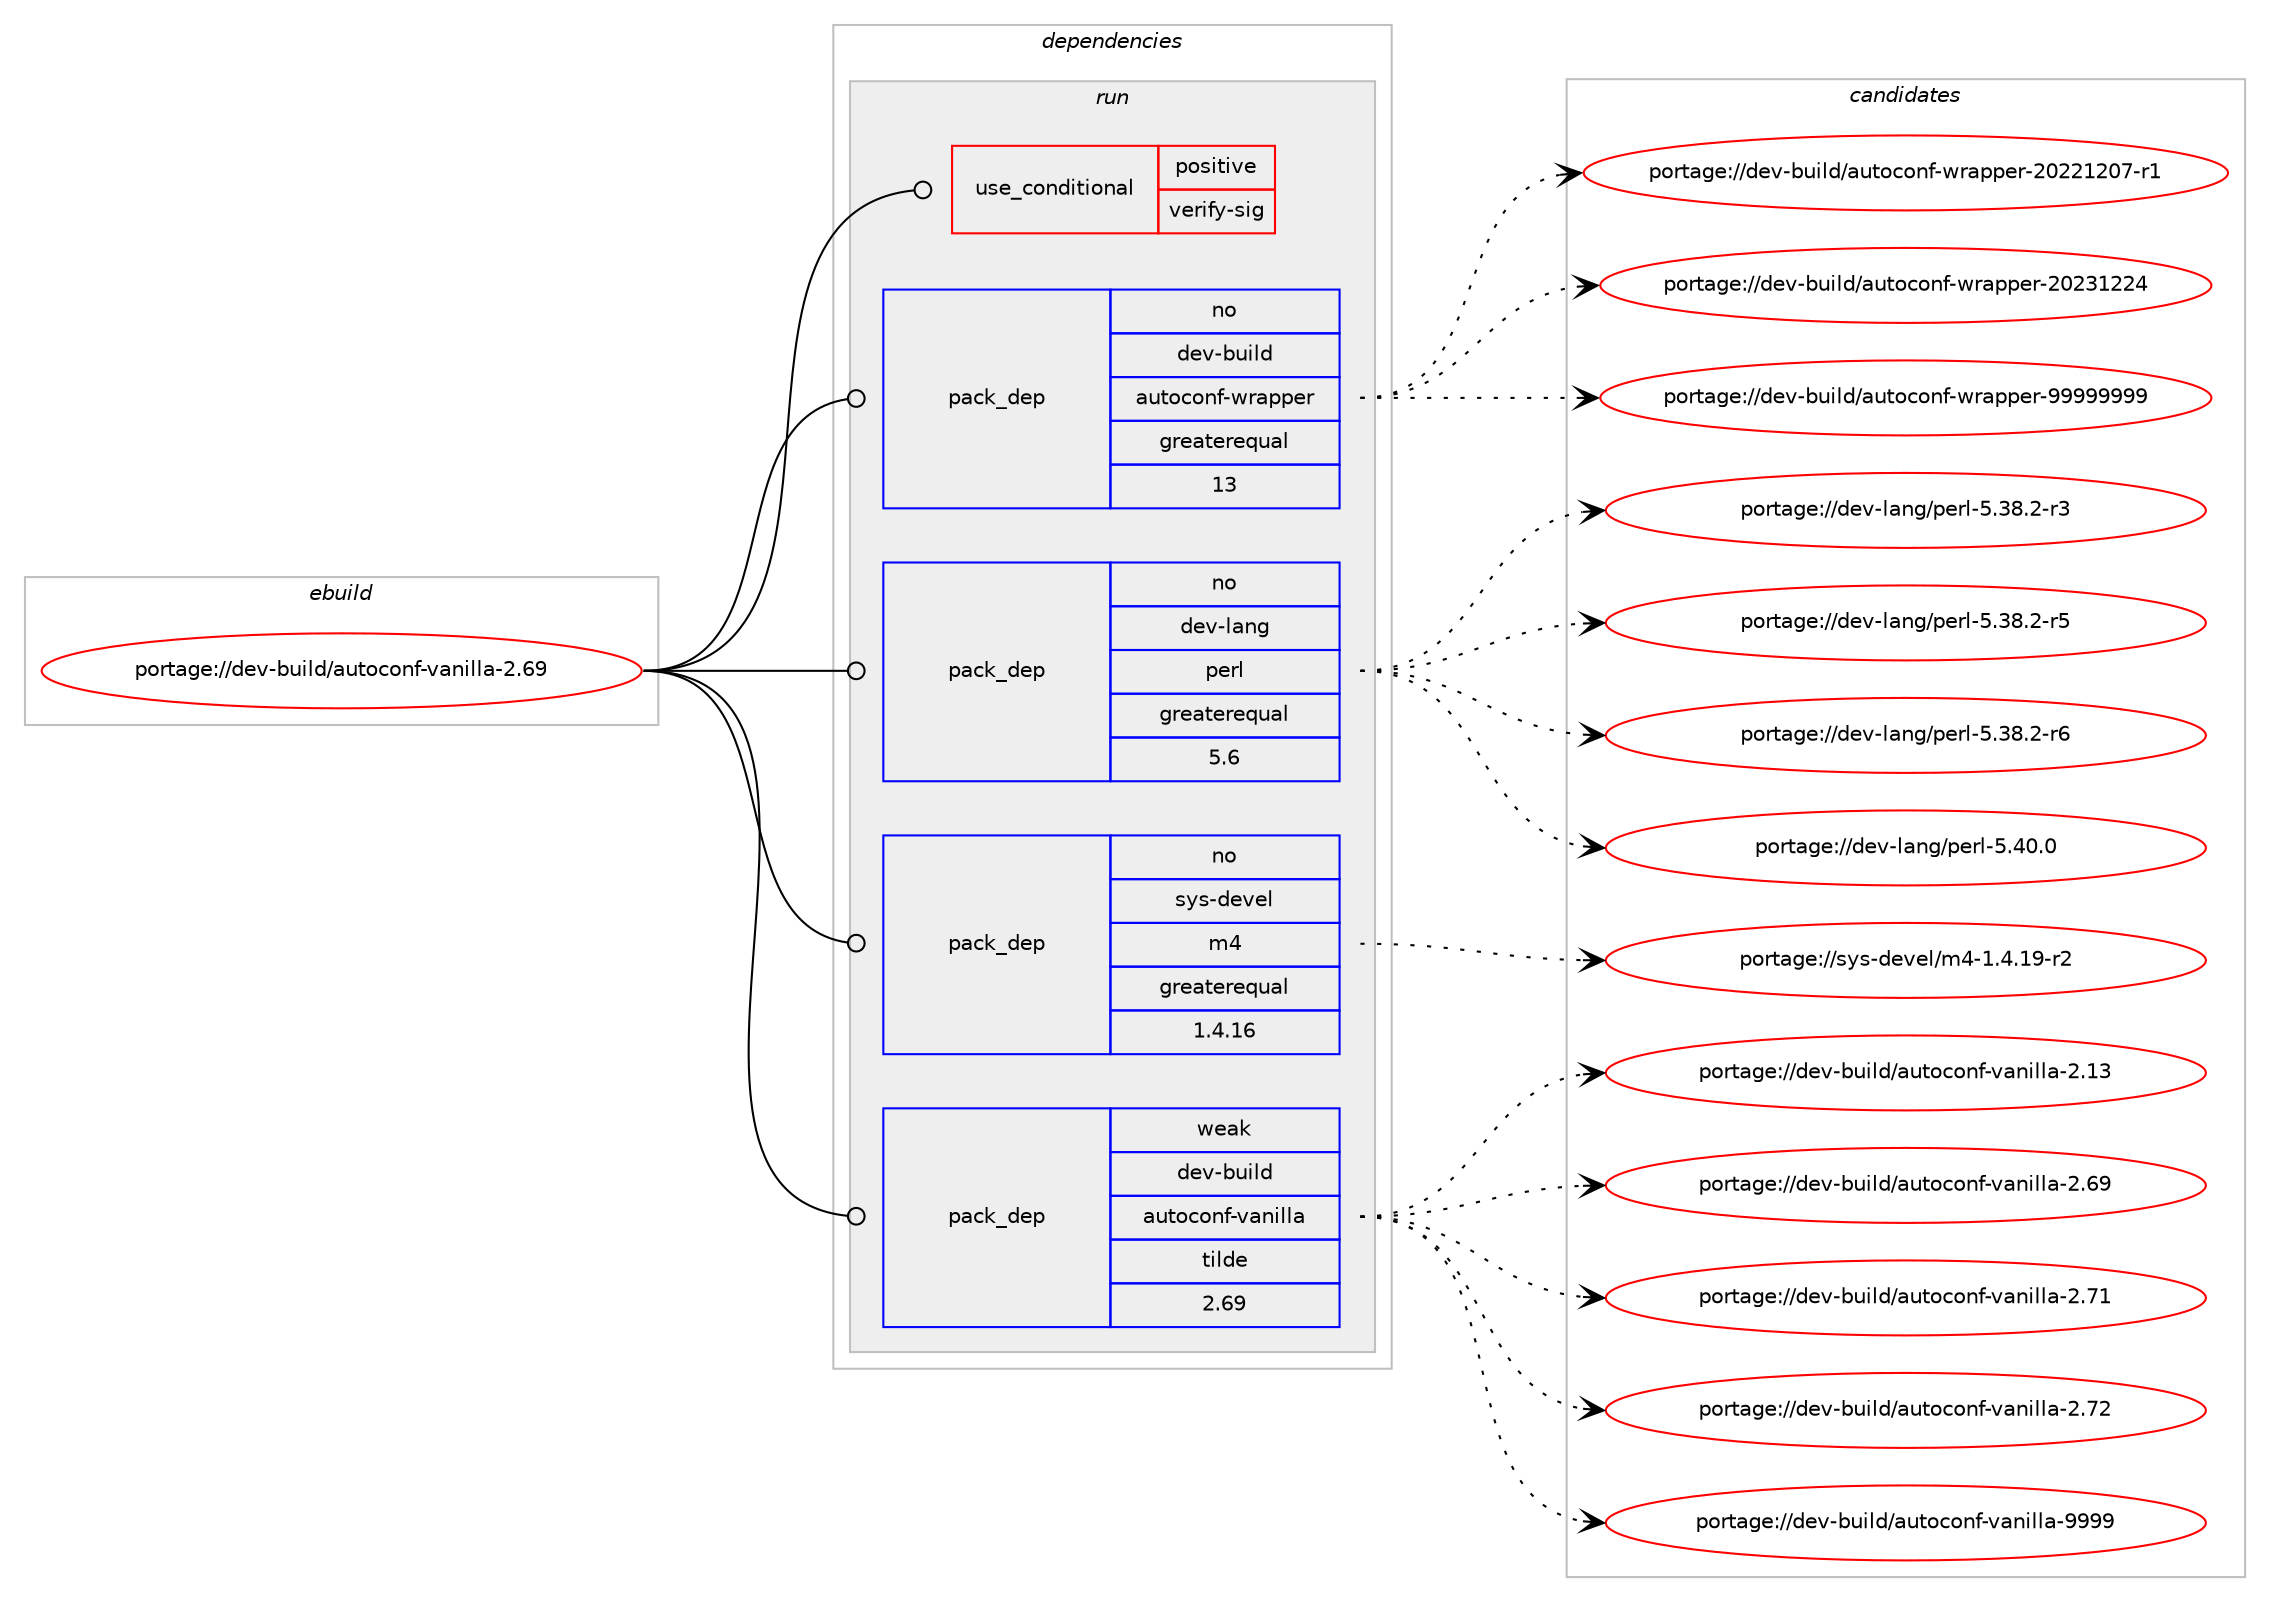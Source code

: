 digraph prolog {

# *************
# Graph options
# *************

newrank=true;
concentrate=true;
compound=true;
graph [rankdir=LR,fontname=Helvetica,fontsize=10,ranksep=1.5];#, ranksep=2.5, nodesep=0.2];
edge  [arrowhead=vee];
node  [fontname=Helvetica,fontsize=10];

# **********
# The ebuild
# **********

subgraph cluster_leftcol {
color=gray;
rank=same;
label=<<i>ebuild</i>>;
id [label="portage://dev-build/autoconf-vanilla-2.69", color=red, width=4, href="../dev-build/autoconf-vanilla-2.69.svg"];
}

# ****************
# The dependencies
# ****************

subgraph cluster_midcol {
color=gray;
label=<<i>dependencies</i>>;
subgraph cluster_compile {
fillcolor="#eeeeee";
style=filled;
label=<<i>compile</i>>;
}
subgraph cluster_compileandrun {
fillcolor="#eeeeee";
style=filled;
label=<<i>compile and run</i>>;
}
subgraph cluster_run {
fillcolor="#eeeeee";
style=filled;
label=<<i>run</i>>;
subgraph cond16271 {
dependency29280 [label=<<TABLE BORDER="0" CELLBORDER="1" CELLSPACING="0" CELLPADDING="4"><TR><TD ROWSPAN="3" CELLPADDING="10">use_conditional</TD></TR><TR><TD>positive</TD></TR><TR><TD>verify-sig</TD></TR></TABLE>>, shape=none, color=red];
# *** BEGIN UNKNOWN DEPENDENCY TYPE (TODO) ***
# dependency29280 -> package_dependency(portage://dev-build/autoconf-vanilla-2.69,run,no,sec-keys,openpgp-keys-m4,none,[,,],[],[])
# *** END UNKNOWN DEPENDENCY TYPE (TODO) ***

}
id:e -> dependency29280:w [weight=20,style="solid",arrowhead="odot"];
subgraph pack12118 {
dependency29281 [label=<<TABLE BORDER="0" CELLBORDER="1" CELLSPACING="0" CELLPADDING="4" WIDTH="220"><TR><TD ROWSPAN="6" CELLPADDING="30">pack_dep</TD></TR><TR><TD WIDTH="110">no</TD></TR><TR><TD>dev-build</TD></TR><TR><TD>autoconf-wrapper</TD></TR><TR><TD>greaterequal</TD></TR><TR><TD>13</TD></TR></TABLE>>, shape=none, color=blue];
}
id:e -> dependency29281:w [weight=20,style="solid",arrowhead="odot"];
subgraph pack12119 {
dependency29282 [label=<<TABLE BORDER="0" CELLBORDER="1" CELLSPACING="0" CELLPADDING="4" WIDTH="220"><TR><TD ROWSPAN="6" CELLPADDING="30">pack_dep</TD></TR><TR><TD WIDTH="110">no</TD></TR><TR><TD>dev-lang</TD></TR><TR><TD>perl</TD></TR><TR><TD>greaterequal</TD></TR><TR><TD>5.6</TD></TR></TABLE>>, shape=none, color=blue];
}
id:e -> dependency29282:w [weight=20,style="solid",arrowhead="odot"];
subgraph pack12120 {
dependency29283 [label=<<TABLE BORDER="0" CELLBORDER="1" CELLSPACING="0" CELLPADDING="4" WIDTH="220"><TR><TD ROWSPAN="6" CELLPADDING="30">pack_dep</TD></TR><TR><TD WIDTH="110">no</TD></TR><TR><TD>sys-devel</TD></TR><TR><TD>m4</TD></TR><TR><TD>greaterequal</TD></TR><TR><TD>1.4.16</TD></TR></TABLE>>, shape=none, color=blue];
}
id:e -> dependency29283:w [weight=20,style="solid",arrowhead="odot"];
subgraph pack12121 {
dependency29284 [label=<<TABLE BORDER="0" CELLBORDER="1" CELLSPACING="0" CELLPADDING="4" WIDTH="220"><TR><TD ROWSPAN="6" CELLPADDING="30">pack_dep</TD></TR><TR><TD WIDTH="110">weak</TD></TR><TR><TD>dev-build</TD></TR><TR><TD>autoconf-vanilla</TD></TR><TR><TD>tilde</TD></TR><TR><TD>2.69</TD></TR></TABLE>>, shape=none, color=blue];
}
id:e -> dependency29284:w [weight=20,style="solid",arrowhead="odot"];
}
}

# **************
# The candidates
# **************

subgraph cluster_choices {
rank=same;
color=gray;
label=<<i>candidates</i>>;

subgraph choice12118 {
color=black;
nodesep=1;
choice100101118459811710510810047971171161119911111010245119114971121121011144550485050495048554511449 [label="portage://dev-build/autoconf-wrapper-20221207-r1", color=red, width=4,href="../dev-build/autoconf-wrapper-20221207-r1.svg"];
choice10010111845981171051081004797117116111991111101024511911497112112101114455048505149505052 [label="portage://dev-build/autoconf-wrapper-20231224", color=red, width=4,href="../dev-build/autoconf-wrapper-20231224.svg"];
choice10010111845981171051081004797117116111991111101024511911497112112101114455757575757575757 [label="portage://dev-build/autoconf-wrapper-99999999", color=red, width=4,href="../dev-build/autoconf-wrapper-99999999.svg"];
dependency29281:e -> choice100101118459811710510810047971171161119911111010245119114971121121011144550485050495048554511449:w [style=dotted,weight="100"];
dependency29281:e -> choice10010111845981171051081004797117116111991111101024511911497112112101114455048505149505052:w [style=dotted,weight="100"];
dependency29281:e -> choice10010111845981171051081004797117116111991111101024511911497112112101114455757575757575757:w [style=dotted,weight="100"];
}
subgraph choice12119 {
color=black;
nodesep=1;
choice100101118451089711010347112101114108455346515646504511451 [label="portage://dev-lang/perl-5.38.2-r3", color=red, width=4,href="../dev-lang/perl-5.38.2-r3.svg"];
choice100101118451089711010347112101114108455346515646504511453 [label="portage://dev-lang/perl-5.38.2-r5", color=red, width=4,href="../dev-lang/perl-5.38.2-r5.svg"];
choice100101118451089711010347112101114108455346515646504511454 [label="portage://dev-lang/perl-5.38.2-r6", color=red, width=4,href="../dev-lang/perl-5.38.2-r6.svg"];
choice10010111845108971101034711210111410845534652484648 [label="portage://dev-lang/perl-5.40.0", color=red, width=4,href="../dev-lang/perl-5.40.0.svg"];
dependency29282:e -> choice100101118451089711010347112101114108455346515646504511451:w [style=dotted,weight="100"];
dependency29282:e -> choice100101118451089711010347112101114108455346515646504511453:w [style=dotted,weight="100"];
dependency29282:e -> choice100101118451089711010347112101114108455346515646504511454:w [style=dotted,weight="100"];
dependency29282:e -> choice10010111845108971101034711210111410845534652484648:w [style=dotted,weight="100"];
}
subgraph choice12120 {
color=black;
nodesep=1;
choice115121115451001011181011084710952454946524649574511450 [label="portage://sys-devel/m4-1.4.19-r2", color=red, width=4,href="../sys-devel/m4-1.4.19-r2.svg"];
dependency29283:e -> choice115121115451001011181011084710952454946524649574511450:w [style=dotted,weight="100"];
}
subgraph choice12121 {
color=black;
nodesep=1;
choice10010111845981171051081004797117116111991111101024511897110105108108974550464951 [label="portage://dev-build/autoconf-vanilla-2.13", color=red, width=4,href="../dev-build/autoconf-vanilla-2.13.svg"];
choice10010111845981171051081004797117116111991111101024511897110105108108974550465457 [label="portage://dev-build/autoconf-vanilla-2.69", color=red, width=4,href="../dev-build/autoconf-vanilla-2.69.svg"];
choice10010111845981171051081004797117116111991111101024511897110105108108974550465549 [label="portage://dev-build/autoconf-vanilla-2.71", color=red, width=4,href="../dev-build/autoconf-vanilla-2.71.svg"];
choice10010111845981171051081004797117116111991111101024511897110105108108974550465550 [label="portage://dev-build/autoconf-vanilla-2.72", color=red, width=4,href="../dev-build/autoconf-vanilla-2.72.svg"];
choice10010111845981171051081004797117116111991111101024511897110105108108974557575757 [label="portage://dev-build/autoconf-vanilla-9999", color=red, width=4,href="../dev-build/autoconf-vanilla-9999.svg"];
dependency29284:e -> choice10010111845981171051081004797117116111991111101024511897110105108108974550464951:w [style=dotted,weight="100"];
dependency29284:e -> choice10010111845981171051081004797117116111991111101024511897110105108108974550465457:w [style=dotted,weight="100"];
dependency29284:e -> choice10010111845981171051081004797117116111991111101024511897110105108108974550465549:w [style=dotted,weight="100"];
dependency29284:e -> choice10010111845981171051081004797117116111991111101024511897110105108108974550465550:w [style=dotted,weight="100"];
dependency29284:e -> choice10010111845981171051081004797117116111991111101024511897110105108108974557575757:w [style=dotted,weight="100"];
}
}

}
